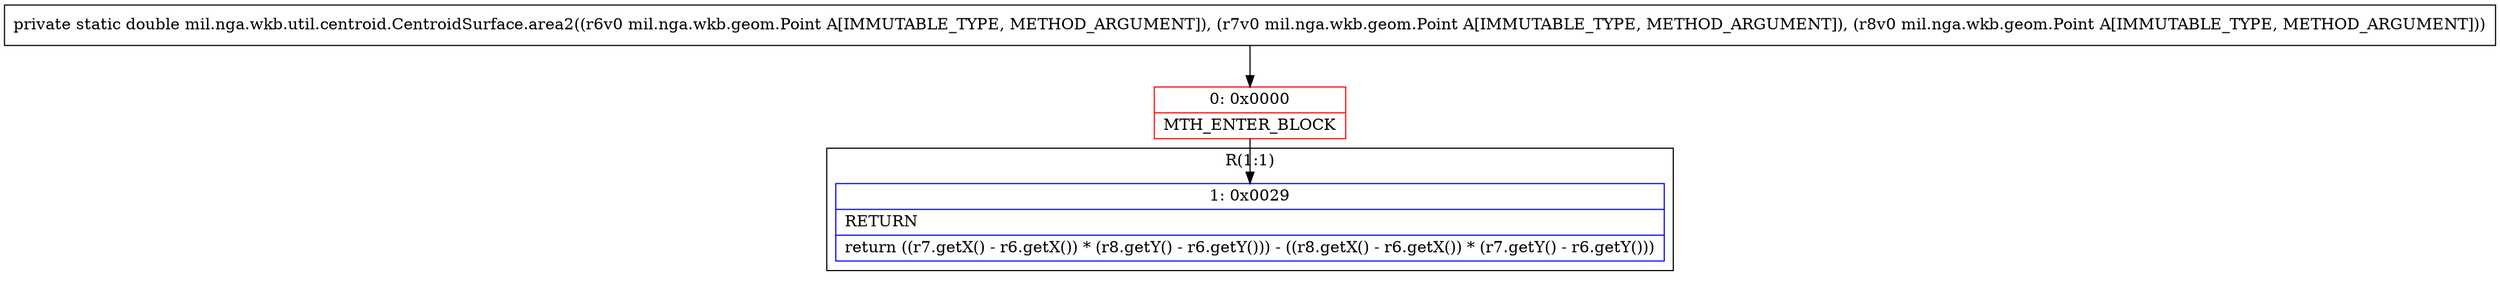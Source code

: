 digraph "CFG formil.nga.wkb.util.centroid.CentroidSurface.area2(Lmil\/nga\/wkb\/geom\/Point;Lmil\/nga\/wkb\/geom\/Point;Lmil\/nga\/wkb\/geom\/Point;)D" {
subgraph cluster_Region_646411959 {
label = "R(1:1)";
node [shape=record,color=blue];
Node_1 [shape=record,label="{1\:\ 0x0029|RETURN\l|return ((r7.getX() \- r6.getX()) * (r8.getY() \- r6.getY())) \- ((r8.getX() \- r6.getX()) * (r7.getY() \- r6.getY()))\l}"];
}
Node_0 [shape=record,color=red,label="{0\:\ 0x0000|MTH_ENTER_BLOCK\l}"];
MethodNode[shape=record,label="{private static double mil.nga.wkb.util.centroid.CentroidSurface.area2((r6v0 mil.nga.wkb.geom.Point A[IMMUTABLE_TYPE, METHOD_ARGUMENT]), (r7v0 mil.nga.wkb.geom.Point A[IMMUTABLE_TYPE, METHOD_ARGUMENT]), (r8v0 mil.nga.wkb.geom.Point A[IMMUTABLE_TYPE, METHOD_ARGUMENT])) }"];
MethodNode -> Node_0;
Node_0 -> Node_1;
}

